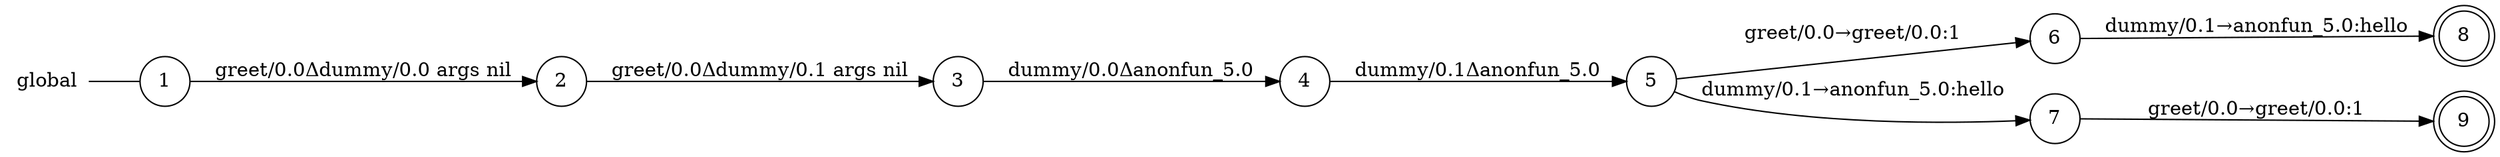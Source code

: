 digraph global {
	rankdir="LR";
	n_0 [label="global", shape="plaintext"];
	n_1 [id="5", shape=circle, label="5"];
	n_2 [id="6", shape=circle, label="6"];
	n_3 [id="1", shape=circle, label="1"];
	n_0 -> n_3 [arrowhead=none];
	n_4 [id="9", shape=doublecircle, label="9"];
	n_5 [id="2", shape=circle, label="2"];
	n_6 [id="8", shape=doublecircle, label="8"];
	n_7 [id="4", shape=circle, label="4"];
	n_8 [id="7", shape=circle, label="7"];
	n_9 [id="3", shape=circle, label="3"];

	n_3 -> n_5 [id="[$e|0]", label="greet/0.0Δdummy/0.0 args nil"];
	n_1 -> n_8 [id="[$e|5]", label="dummy/0.1→anonfun_5.0:hello"];
	n_7 -> n_1 [id="[$e|3]", label="dummy/0.1Δanonfun_5.0"];
	n_2 -> n_6 [id="[$e|6]", label="dummy/0.1→anonfun_5.0:hello"];
	n_9 -> n_7 [id="[$e|2]", label="dummy/0.0Δanonfun_5.0"];
	n_8 -> n_4 [id="[$e|7]", label="greet/0.0→greet/0.0:1"];
	n_1 -> n_2 [id="[$e|4]", label="greet/0.0→greet/0.0:1"];
	n_5 -> n_9 [id="[$e|1]", label="greet/0.0Δdummy/0.1 args nil"];
}

